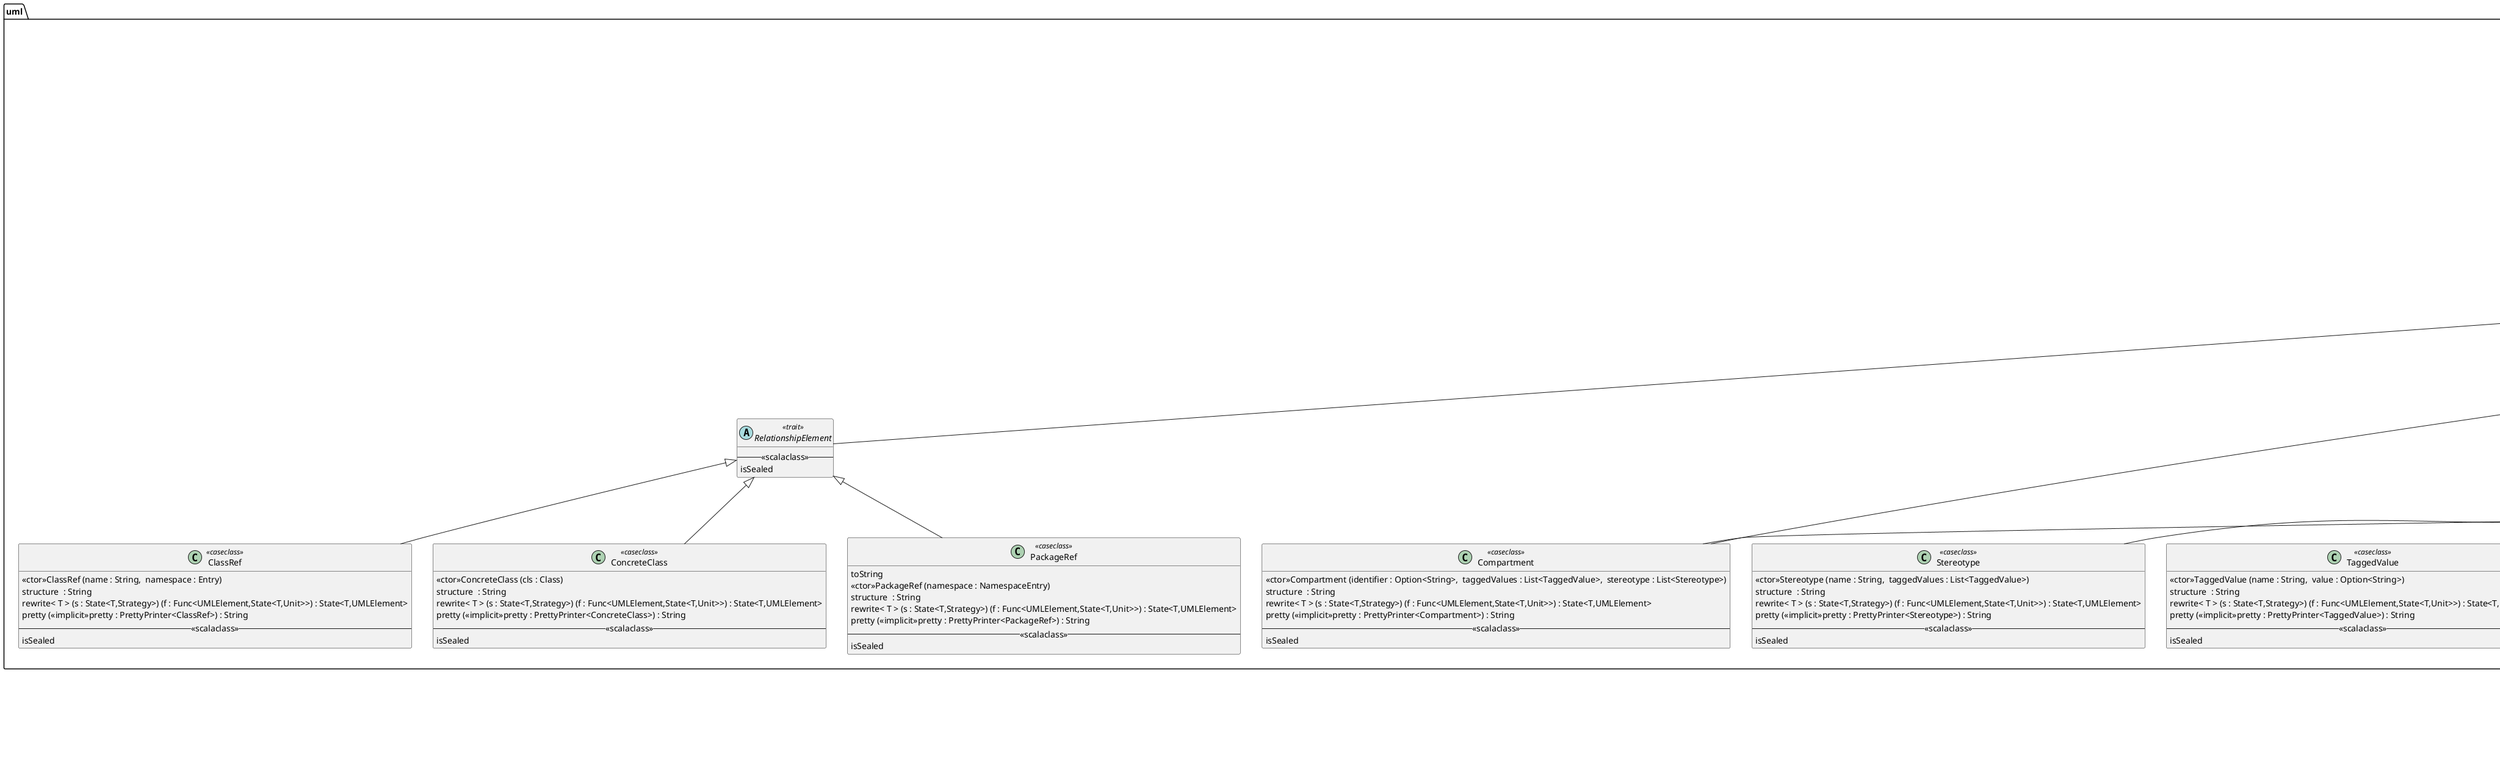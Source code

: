 @startuml need_to_find_id
package uml{
    class uml.umlMethods << object >>{
        distinctRep : State<UMLElement,Unit> 
        toExternalAssociationsRep : State<UMLElement,Tuple2<List<RelationshipElement>,List<RelationshipElement>>> 
         : State 
         : State 
        - startState< T > (start : T) : State<UMLElement,T>
        - nextRewriteState< T > (start : T) (rewriteStrategy : RewriteStrategy<T>) : State<UMLElement,T>
        - nextCollectState< T > (start : T) (collectStrategy : CollectStrategy<T>) : State<UMLElement,T>
        - classesAndCompanion (allClasses : List<Class>) 
        exclude (umlElement : UMLElement,  regex : Regex) : Eval<UMLElement>
        toPackageRep (umlElement : UMLElement) : Eval<UMLElement>
        insertCompanionObjects (umlUnit : UMLUnit) : Eval<UMLUnit>
        toDistinctRep (umlElement : UMLElement) : Eval<UMLElement>
        toAssocRep (umlElement : UMLElement) : Eval<UMLElement> 
    
    }
    class uml.Relationship << caseclass >>{
        << ctor >>Relationship (relationshipType : RelationshipType,  relationshipDirection : RelationshipDirection,  relationshipInfo : RelationshipInfo,  stereotype : List<Stereotype>) 
        structure  : String
        rewrite< T > (s : State<T,Strategy>) (f : Func<UMLElement,State<T,Unit>>) : State<T,UMLElement>
        pretty (<< implicit >>pretty : PrettyPrinter<Relationship>) : String 
    -- <<scalaclass>> --
        isSealed
    }
    class uml.RelationshipInfo << caseclass >>{
        << ctor >>RelationshipInfo (sourceMultiplicity : Option<String>,  targetMultiplicity : Option<String>,  from : RelationshipElement,  to : RelationshipElement,  relationshipIdentifier : Option<String>,  identifierDirection : RelationshipDirection,  originType : ClassType) 
        structure  : String
        rewrite< T > (s : State<T,Strategy>) (f : Func<UMLElement,State<T,Unit>>) : State<T,UMLElement>
        pretty (<< implicit >>pretty : PrettyPrinter<RelationshipInfo>) : String 
    -- <<scalaclass>> --
        isSealed
    }
    class uml.PackageRef << caseclass >>{
        toString 
        << ctor >>PackageRef (namespace : NamespaceEntry) 
        structure  : String
        rewrite< T > (s : State<T,Strategy>) (f : Func<UMLElement,State<T,Unit>>) : State<T,UMLElement>
        pretty (<< implicit >>pretty : PrettyPrinter<PackageRef>) : String 
    -- <<scalaclass>> --
        isSealed
    }
    class uml.ClassRef << caseclass >>{
        << ctor >>ClassRef (name : String,  namespace : Entry) 
        structure  : String
        rewrite< T > (s : State<T,Strategy>) (f : Func<UMLElement,State<T,Unit>>) : State<T,UMLElement>
        pretty (<< implicit >>pretty : PrettyPrinter<ClassRef>) : String 
    -- <<scalaclass>> --
        isSealed
    }
    class uml.ConcreteClass << caseclass >>{
        << ctor >>ConcreteClass (cls : Class) 
        structure  : String
        rewrite< T > (s : State<T,Strategy>) (f : Func<UMLElement,State<T,Unit>>) : State<T,UMLElement>
        pretty (<< implicit >>pretty : PrettyPrinter<ConcreteClass>) : String 
    -- <<scalaclass>> --
        isSealed
    }
    abstract class uml.RelationshipElement << trait >>{
         -- <<scalaclass>> --
        isSealed
    }
    class uml.Without << caseobject >>
    class uml.ToFrom << caseobject >>
    class uml.FromTo << caseobject >>
    abstract class uml.RelationshipDirection << trait >>{
         -- <<scalaclass>> --
        isSealed
    }
    class uml.Inner << caseobject >>
    class uml.Association << caseobject >>
    class uml.Annotation << caseobject >>
    class uml.Aggregation << caseobject >>
    class uml.Composition << caseobject >>
    class uml.Realization << caseobject >>
    class uml.Extension << caseobject >>
    abstract class uml.RelationshipType << trait >>{
         -- <<scalaclass>> --
        isSealed
    }
    class uml.Compartment << caseclass >>{
        << ctor >>Compartment (identifier : Option<String>,  taggedValues : List<TaggedValue>,  stereotype : List<Stereotype>) 
        structure  : String
        rewrite< T > (s : State<T,Strategy>) (f : Func<UMLElement,State<T,Unit>>) : State<T,UMLElement>
        pretty (<< implicit >>pretty : PrettyPrinter<Compartment>) : String 
    -- <<scalaclass>> --
        isSealed
    }
    class uml.Operation << caseclass >>{
        << ctor >>Operation (modificator : Option<List<Modificator>>,  accessModifier : Option<AccessModifier>,  name : String,  paramSeq : List<List<Parameter>>,  returnType : Option<String>,  stereotype : List<Stereotype>,  templateParameter : Option<List<GenericParameter>>) 
        structure  : String
        rewrite< T > (s : State<T,Strategy>) (f : Func<UMLElement,State<T,Unit>>) : State<T,UMLElement>
        pretty (<< implicit >>pretty : PrettyPrinter<Operation>) : String 
    -- <<scalaclass>> --
        isSealed
    }
    class uml.Parameter << caseclass >>{
        << ctor >>Parameter (name : String,  paramType : String,  stereotype : List<Stereotype>) 
        structure  : String
        rewrite< T > (s : State<T,Strategy>) (f : Func<UMLElement,State<T,Unit>>) : State<T,UMLElement>
        pretty (<< implicit >>pretty : PrettyPrinter<Parameter>) : String 
    -- <<scalaclass>> --
        isSealed
    }
    class uml.Attribute << caseclass >>{
        << ctor >>Attribute (modificators : Option<List<Modificator>>,  modifier : Option<AccessModifier>,  name : String,  attributeType : Option<String>,  stereotype : List<Stereotype>,  defaultValue : Option<String>) 
        structure  : String
        rewrite< T > (s : State<T,Strategy>) (f : Func<UMLElement,State<T,Unit>>) : State<T,UMLElement>
        pretty (<< implicit >>pretty : PrettyPrinter<Attribute>) : String 
    -- <<scalaclass>> --
        isSealed
    }
    class uml.Class << caseclass >>{
        << ctor >>Class (isAbstract : Boolean,  name : String,  attributes : List<Attribute>,  operations : List<Operation>,  additionalCompartements : List<Compartment>,  genericParameters : Option<List<GenericParameter>>,  stereotype : List<Stereotype>,  namespace : Entry) 
        structure  : String
        rewrite< T > (s : State<T,Strategy>) (f : Func<UMLElement,State<T,Unit>>) : State<T,UMLElement>
        pretty (<< implicit >>pretty : PrettyPrinter<Class>) : String 
    -- <<scalaclass>> --
        isSealed
    }
    class uml.externalReferences << object >>
    class uml.Abstract << caseobject >>
    class uml.Static << caseobject >>
    abstract class uml.Modificator << trait >>{
         -- <<scalaclass>> --
        isSealed
    }
    class uml.Public << caseobject >>
    class uml.PackagePrivate << caseobject >>
    class uml.Protected << caseobject >>
    class uml.Private << caseobject >>
    abstract class uml.AccessModifier << trait >>{
         -- <<scalaclass>> --
        isSealed
    }
    class uml.GenericParameter << caseclass >>{
        << ctor >>GenericParameter (name : String,  concreteType : Option<String>,  stereotype : List<Stereotype>) 
        structure  : String
        rewrite< T > (s : State<T,Strategy>) (f : Func<UMLElement,State<T,Unit>>) : State<T,UMLElement>
        pretty (<< implicit >>pretty : PrettyPrinter<GenericParameter>) : String 
    -- <<scalaclass>> --
        isSealed
    }
    class uml.Package << caseclass >>{
        << ctor >>Package (packageBodyElements : List<PackageBodyElement>,  stereotype : List<Stereotype>,  namespace : Entry) 
        structure  : String
        rewrite< T > (s : State<T,Strategy>) (f : Func<UMLElement,State<T,Unit>>) : State<T,UMLElement>
        pretty (<< implicit >>pretty : PrettyPrinter<Package>) : String 
    -- <<scalaclass>> --
        isSealed
    }
    class uml.UMLUnit << caseclass >>{
        << ctor >>UMLUnit (name : String,  toplevelElements : List<TopLevelElement>) 
        structure  : String
        rewrite< T > (s : State<T,Strategy>) (f : Func<UMLElement,State<T,Unit>>) : State<T,UMLElement>
        pretty (<< implicit >>pretty : PrettyPrinter<UMLUnit>) : String 
    -- <<scalaclass>> --
        isSealed
    }
    class uml.Stereotype << caseclass >>{
        << ctor >>Stereotype (name : String,  taggedValues : List<TaggedValue>) 
        structure  : String
        rewrite< T > (s : State<T,Strategy>) (f : Func<UMLElement,State<T,Unit>>) : State<T,UMLElement>
        pretty (<< implicit >>pretty : PrettyPrinter<Stereotype>) : String 
    -- <<scalaclass>> --
        isSealed
    }
    class uml.TaggedValue << caseclass >>{
        << ctor >>TaggedValue (name : String,  value : Option<String>) 
        structure  : String
        rewrite< T > (s : State<T,Strategy>) (f : Func<UMLElement,State<T,Unit>>) : State<T,UMLElement>
        pretty (<< implicit >>pretty : PrettyPrinter<TaggedValue>) : String 
    -- <<scalaclass>> --
        isSealed
    }
    abstract class uml.NamedElement << trait >>{
        name : String 
         -- <<scalaclass>> --
        isSealed
    }
    abstract class uml.PackageBodyElement << trait >>{
         -- <<scalaclass>> --
        isSealed
    }
    abstract class uml.CompartmentElement << trait >>{
         -- <<scalaclass>> --
        isSealed
    }
    abstract class uml.TopLevelElement << trait >>{
        namespace : Entry 
         -- <<scalaclass>> --
        isSealed
    }
    abstract class uml.StereotypeElement << trait >>{
        stereotype : List<Stereotype> 
         -- <<scalaclass>> --
        isSealed
    }
    abstract class uml.UMLElement << trait >>{
        pretty (<< implicit >>pretty : PrettyPrinter<T>) : String
        structure  : String
        rewrite< T > (s : Func<T,Strategy>) (startState : T) (f : Func<Tuple2<UMLElement,T>,T>) : Eval<Tuple2<T,UMLElement>>
        collect< B > (pf : ==><UMLElement,B>) : List<B>
        contains< B > (elem : UMLElement) : Boolean
        count (p : Func<UMLElement,Boolean>) : Int
        map (f : ==><UMLElement,UMLElement>) : UMLElement
        forall (p : Func<UMLElement,Boolean>) : Boolean
        exists (p : Func<UMLElement,Boolean>) : Boolean
        toList () : List<UMLElement>
         {static} # accStart< T, U : HigherBound<UMLElement>  >  : State<T,List<U>>
         {static} # accInnerStart< T, U : HigherBound<UMLElement>  >  : State<T,List<List<U>>>
        rewrite< T > (s : State<T,Strategy>) (f : Func<UMLElement,State<T,Unit>>) : State<T,UMLElement>
         {static} # rewriteList< T > (s : State<T,Strategy>,  f : Func<UMLElement,State<T,Unit>>,  elements : List<UMLElement>) : State<T,List<UMLElement>>
         {static} # rewriteListList< T > (s : State<T,Strategy>,  f : Func<UMLElement,State<T,Unit>>,  elementss : List<List<UMLElement>>) : State<T,List<List<UMLElement>>>
        # rewriteOptionList< T > (s : State<T,Strategy>,  f : Func<UMLElement,State<T,Unit>>,  option : Option<List<UMLElement>>) : State<T,Option<List<UMLElement>>>
        # listStructure< T : HigherBound<UMLElement>  > (umlElements : List<T>) : String
        # optionString (os : Option<String>) : String
        # optionUMLElement (oElement : Option<UMLElement>) : String
        # optionAny< T > (oA : T) : String 
    -- <<scalaclass>> --
        isSealed
    }
}
package uml::externalReferences{
    class uml::externalReferences.ClassDefRef << caseclass >>{
        << ctor >>ClassDefRef (classtype : ClassType,  name : String,  namespace : Entry,  templateParameter : List<String>,  oStat : Option<Stat>) 
        structure  : String
        rewrite< T > (s : State<T,Strategy>) (f : Func<UMLElement,State<T,Unit>>) : State<T,UMLElement>
        pretty (<< implicit >>pretty : PrettyPrinter<ClassDefRef>) : String 
    -- <<scalaclass>> --
        isSealed
    }
    class uml::externalReferences.CCaseClass << caseobject >>
    class uml::externalReferences.CClass << caseobject >>
    class uml::externalReferences.Object << caseobject >>
    class uml::externalReferences.Enum << caseobject >>
    class uml::externalReferences.Trait << caseobject >>
    abstract class uml::externalReferences.ClassType << trait >>{
         -- <<scalaclass>> --
        isSealed
    }
}
uml.UMLElement <|-- uml.StereotypeElement 
uml.UMLElement <|-- uml.TopLevelElement 
uml.UMLElement <|-- uml.CompartmentElement 
uml.UMLElement <|-- uml.PackageBodyElement 
uml.UMLElement <|-- uml.NamedElement 
uml.NamedElement <|-- uml.TaggedValue 
uml.NamedElement <|-- uml.Stereotype 
uml.NamedElement <|-- uml.UMLUnit 
uml.TopLevelElement <|-- uml.Package 
uml.PackageBodyElement <|-- uml.Package 
uml.StereotypeElement <|-- uml.Package 
uml.StereotypeElement <|-- uml.GenericParameter 
uml.NamedElement <|-- uml.GenericParameter 
uml.AccessModifier <|-- uml.Private 
uml.AccessModifier <|-- uml.Protected 
uml.AccessModifier <|-- uml.PackagePrivate 
uml.AccessModifier <|-- uml.Public 
uml.Modificator <|-- uml.Static 
uml.Modificator <|-- uml.Abstract 
uml::externalReferences.ClassType <|-- uml::externalReferences.Trait 
uml::externalReferences.ClassType <|-- uml::externalReferences.Enum 
uml::externalReferences.ClassType <|-- uml::externalReferences.Object 
uml::externalReferences.ClassType <|-- uml::externalReferences.CClass 
uml::externalReferences.ClassType <|-- uml::externalReferences.CCaseClass 
uml.TopLevelElement <|-- uml::externalReferences.ClassDefRef 
uml.NamedElement <|-- uml::externalReferences.ClassDefRef 
uml.TopLevelElement <|-- uml.Class 
uml.StereotypeElement <|-- uml.Class 
uml.PackageBodyElement <|-- uml.Class 
uml.NamedElement <|-- uml.Class 
uml.CompartmentElement <|-- uml.Attribute 
uml.StereotypeElement <|-- uml.Attribute 
uml.NamedElement <|-- uml.Attribute 
uml.StereotypeElement <|-- uml.Parameter 
uml.NamedElement <|-- uml.Parameter 
uml.CompartmentElement <|-- uml.Operation 
uml.StereotypeElement <|-- uml.Operation 
uml.NamedElement <|-- uml.Operation 
uml.UMLElement <|-- uml.Compartment 
uml.StereotypeElement <|-- uml.Compartment 
uml.RelationshipType <|-- uml.Extension 
uml.RelationshipType <|-- uml.Realization 
uml.RelationshipType <|-- uml.Composition 
uml.RelationshipType <|-- uml.Aggregation 
uml.RelationshipType <|-- uml.Annotation 
uml.RelationshipType <|-- uml.Association 
uml.RelationshipType <|-- uml.Inner 
uml.RelationshipDirection <|-- uml.FromTo 
uml.RelationshipDirection <|-- uml.ToFrom 
uml.RelationshipDirection <|-- uml.Without 
uml.UMLElement <|-- uml.RelationshipElement 
uml.RelationshipElement <|-- uml.ConcreteClass 
uml.RelationshipElement <|-- uml.ClassRef 
uml.RelationshipElement <|-- uml.PackageRef 
uml.UMLElement <|-- uml.RelationshipInfo 
uml.TopLevelElement <|-- uml.Relationship 
uml.PackageBodyElement <|-- uml.Relationship 
uml.StereotypeElement <|-- uml.Relationship 
uml.$externalReferences +-- uml::externalReferences : << objectdef >>
@enduml